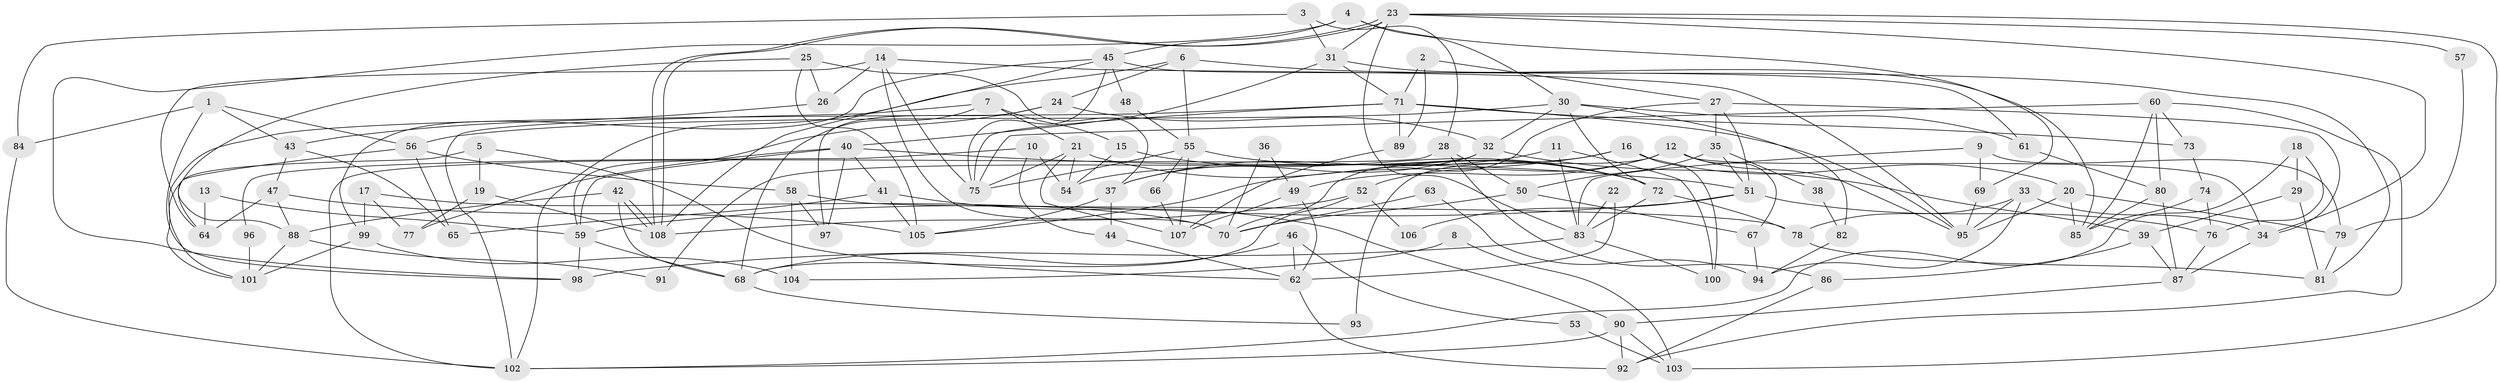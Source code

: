 // coarse degree distribution, {5: 0.09090909090909091, 13: 0.045454545454545456, 8: 0.09090909090909091, 12: 0.022727272727272728, 4: 0.18181818181818182, 7: 0.13636363636363635, 10: 0.06818181818181818, 3: 0.11363636363636363, 6: 0.09090909090909091, 2: 0.13636363636363635, 1: 0.022727272727272728}
// Generated by graph-tools (version 1.1) at 2025/51/03/04/25 22:51:13]
// undirected, 108 vertices, 216 edges
graph export_dot {
  node [color=gray90,style=filled];
  1;
  2;
  3;
  4;
  5;
  6;
  7;
  8;
  9;
  10;
  11;
  12;
  13;
  14;
  15;
  16;
  17;
  18;
  19;
  20;
  21;
  22;
  23;
  24;
  25;
  26;
  27;
  28;
  29;
  30;
  31;
  32;
  33;
  34;
  35;
  36;
  37;
  38;
  39;
  40;
  41;
  42;
  43;
  44;
  45;
  46;
  47;
  48;
  49;
  50;
  51;
  52;
  53;
  54;
  55;
  56;
  57;
  58;
  59;
  60;
  61;
  62;
  63;
  64;
  65;
  66;
  67;
  68;
  69;
  70;
  71;
  72;
  73;
  74;
  75;
  76;
  77;
  78;
  79;
  80;
  81;
  82;
  83;
  84;
  85;
  86;
  87;
  88;
  89;
  90;
  91;
  92;
  93;
  94;
  95;
  96;
  97;
  98;
  99;
  100;
  101;
  102;
  103;
  104;
  105;
  106;
  107;
  108;
  1 -- 98;
  1 -- 56;
  1 -- 43;
  1 -- 84;
  2 -- 71;
  2 -- 27;
  2 -- 89;
  3 -- 31;
  3 -- 84;
  3 -- 28;
  4 -- 98;
  4 -- 45;
  4 -- 30;
  4 -- 69;
  5 -- 62;
  5 -- 101;
  5 -- 19;
  6 -- 81;
  6 -- 102;
  6 -- 24;
  6 -- 55;
  7 -- 21;
  7 -- 68;
  7 -- 15;
  7 -- 102;
  8 -- 104;
  8 -- 103;
  9 -- 69;
  9 -- 83;
  9 -- 79;
  10 -- 54;
  10 -- 44;
  10 -- 96;
  11 -- 37;
  11 -- 83;
  11 -- 100;
  12 -- 34;
  12 -- 95;
  12 -- 49;
  12 -- 52;
  12 -- 67;
  12 -- 93;
  13 -- 59;
  13 -- 64;
  14 -- 70;
  14 -- 75;
  14 -- 26;
  14 -- 64;
  14 -- 95;
  15 -- 72;
  15 -- 54;
  16 -- 100;
  16 -- 54;
  16 -- 20;
  16 -- 105;
  17 -- 99;
  17 -- 77;
  17 -- 70;
  18 -- 102;
  18 -- 29;
  18 -- 76;
  19 -- 108;
  19 -- 77;
  20 -- 95;
  20 -- 79;
  20 -- 85;
  21 -- 72;
  21 -- 107;
  21 -- 54;
  21 -- 75;
  22 -- 83;
  22 -- 62;
  23 -- 31;
  23 -- 108;
  23 -- 108;
  23 -- 34;
  23 -- 57;
  23 -- 83;
  23 -- 103;
  24 -- 59;
  24 -- 32;
  24 -- 97;
  25 -- 88;
  25 -- 26;
  25 -- 37;
  25 -- 105;
  26 -- 43;
  27 -- 51;
  27 -- 35;
  27 -- 34;
  27 -- 70;
  28 -- 102;
  28 -- 50;
  28 -- 86;
  29 -- 39;
  29 -- 81;
  30 -- 32;
  30 -- 56;
  30 -- 61;
  30 -- 72;
  30 -- 82;
  31 -- 71;
  31 -- 85;
  31 -- 40;
  32 -- 37;
  32 -- 39;
  32 -- 91;
  33 -- 34;
  33 -- 95;
  33 -- 78;
  33 -- 94;
  34 -- 87;
  35 -- 51;
  35 -- 50;
  35 -- 38;
  36 -- 70;
  36 -- 49;
  37 -- 105;
  37 -- 44;
  38 -- 82;
  39 -- 86;
  39 -- 87;
  40 -- 97;
  40 -- 41;
  40 -- 51;
  40 -- 59;
  40 -- 77;
  41 -- 105;
  41 -- 65;
  41 -- 90;
  42 -- 108;
  42 -- 108;
  42 -- 68;
  42 -- 88;
  43 -- 65;
  43 -- 47;
  44 -- 62;
  45 -- 61;
  45 -- 108;
  45 -- 48;
  45 -- 75;
  45 -- 99;
  46 -- 68;
  46 -- 62;
  46 -- 53;
  47 -- 105;
  47 -- 64;
  47 -- 88;
  48 -- 55;
  49 -- 107;
  49 -- 62;
  50 -- 70;
  50 -- 67;
  51 -- 76;
  51 -- 59;
  51 -- 106;
  52 -- 108;
  52 -- 68;
  52 -- 106;
  53 -- 103;
  55 -- 75;
  55 -- 66;
  55 -- 72;
  55 -- 107;
  56 -- 64;
  56 -- 58;
  56 -- 65;
  57 -- 79;
  58 -- 78;
  58 -- 97;
  58 -- 104;
  59 -- 68;
  59 -- 98;
  60 -- 80;
  60 -- 75;
  60 -- 73;
  60 -- 85;
  60 -- 92;
  61 -- 80;
  62 -- 92;
  63 -- 70;
  63 -- 94;
  66 -- 107;
  67 -- 94;
  68 -- 93;
  69 -- 95;
  71 -- 73;
  71 -- 75;
  71 -- 89;
  71 -- 95;
  71 -- 101;
  72 -- 78;
  72 -- 83;
  73 -- 74;
  74 -- 85;
  74 -- 76;
  76 -- 87;
  78 -- 81;
  79 -- 81;
  80 -- 85;
  80 -- 87;
  82 -- 94;
  83 -- 98;
  83 -- 100;
  84 -- 102;
  86 -- 92;
  87 -- 90;
  88 -- 91;
  88 -- 101;
  89 -- 107;
  90 -- 92;
  90 -- 102;
  90 -- 103;
  96 -- 101;
  99 -- 101;
  99 -- 104;
}

